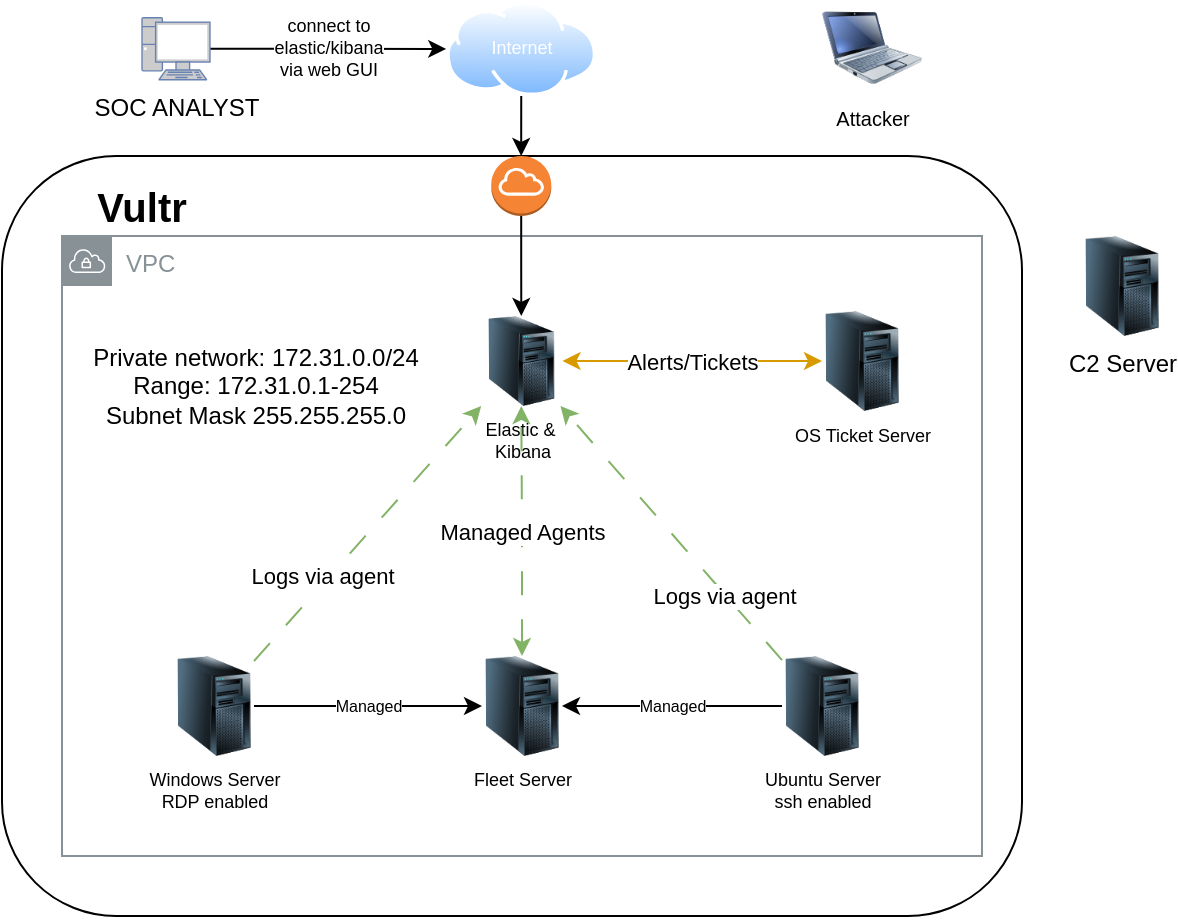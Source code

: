 <mxfile version="24.7.14">
  <diagram name="Página-1" id="sUcLUFVMF_4q7fsrGF6p">
    <mxGraphModel dx="765" dy="400" grid="1" gridSize="10" guides="1" tooltips="1" connect="1" arrows="1" fold="1" page="1" pageScale="1" pageWidth="827" pageHeight="1169" math="0" shadow="0">
      <root>
        <mxCell id="0" />
        <mxCell id="1" parent="0" />
        <mxCell id="Nho57AFlRB3N6ktIgYb_-2" value="" style="rounded=1;whiteSpace=wrap;html=1;" vertex="1" parent="1">
          <mxGeometry x="70" y="160" width="510" height="380" as="geometry" />
        </mxCell>
        <mxCell id="Nho57AFlRB3N6ktIgYb_-10" value="VPC" style="sketch=0;outlineConnect=0;gradientColor=none;html=1;whiteSpace=wrap;fontSize=12;fontStyle=0;shape=mxgraph.aws4.group;grIcon=mxgraph.aws4.group_vpc;strokeColor=#879196;fillColor=none;verticalAlign=top;align=left;spacingLeft=30;fontColor=#879196;dashed=0;" vertex="1" parent="1">
          <mxGeometry x="100" y="200" width="460" height="310" as="geometry" />
        </mxCell>
        <mxCell id="Nho57AFlRB3N6ktIgYb_-3" value="Vultr" style="text;html=1;align=center;verticalAlign=middle;whiteSpace=wrap;rounded=0;labelBackgroundColor=none;textShadow=0;fontStyle=1;fontSize=20;" vertex="1" parent="1">
          <mxGeometry x="110" y="170" width="60" height="30" as="geometry" />
        </mxCell>
        <mxCell id="Nho57AFlRB3N6ktIgYb_-4" value="&lt;font style=&quot;font-size: 9px;&quot;&gt;Elastic &amp;amp;&amp;nbsp;&lt;/font&gt;&lt;div style=&quot;font-size: 9px;&quot;&gt;&lt;font style=&quot;font-size: 9px;&quot;&gt;Kibana&lt;/font&gt;&lt;div style=&quot;font-size: 9px;&quot;&gt;&lt;br style=&quot;font-size: 9px;&quot;&gt;&lt;/div&gt;&lt;/div&gt;" style="image;html=1;image=img/lib/clip_art/computers/Server_Tower_128x128.png;fontSize=9;" vertex="1" parent="1">
          <mxGeometry x="309" y="240" width="41.25" height="45" as="geometry" />
        </mxCell>
        <mxCell id="Nho57AFlRB3N6ktIgYb_-11" value="Managed" style="edgeStyle=orthogonalEdgeStyle;rounded=0;orthogonalLoop=1;jettySize=auto;html=1;fontSize=8;" edge="1" parent="1" source="Nho57AFlRB3N6ktIgYb_-5" target="Nho57AFlRB3N6ktIgYb_-6">
          <mxGeometry relative="1" as="geometry" />
        </mxCell>
        <mxCell id="Nho57AFlRB3N6ktIgYb_-17" value="Logs via agent" style="rounded=0;orthogonalLoop=1;jettySize=auto;html=1;fillColor=#d5e8d4;strokeColor=#82b366;dashed=1;dashPattern=12 12;" edge="1" parent="1" source="Nho57AFlRB3N6ktIgYb_-5" target="Nho57AFlRB3N6ktIgYb_-4">
          <mxGeometry x="-0.363" y="3" relative="1" as="geometry">
            <mxPoint as="offset" />
          </mxGeometry>
        </mxCell>
        <mxCell id="Nho57AFlRB3N6ktIgYb_-5" value="Windows Server&lt;div style=&quot;font-size: 9px;&quot;&gt;RDP enabled&lt;/div&gt;" style="image;html=1;image=img/lib/clip_art/computers/Server_Tower_128x128.png;fontSize=9;" vertex="1" parent="1">
          <mxGeometry x="156" y="410" width="40" height="50" as="geometry" />
        </mxCell>
        <mxCell id="Nho57AFlRB3N6ktIgYb_-13" value="Managed Agents" style="edgeStyle=orthogonalEdgeStyle;rounded=0;orthogonalLoop=1;jettySize=auto;html=1;startArrow=classic;startFill=1;dashed=1;dashPattern=12 12;fillColor=#d5e8d4;strokeColor=#82b366;exitX=0.5;exitY=0;exitDx=0;exitDy=0;" edge="1" parent="1" source="Nho57AFlRB3N6ktIgYb_-6" target="Nho57AFlRB3N6ktIgYb_-4">
          <mxGeometry relative="1" as="geometry" />
        </mxCell>
        <mxCell id="Nho57AFlRB3N6ktIgYb_-6" value="Fleet Server" style="image;html=1;image=img/lib/clip_art/computers/Server_Tower_128x128.png;fontSize=9;" vertex="1" parent="1">
          <mxGeometry x="310" y="410" width="40" height="50" as="geometry" />
        </mxCell>
        <mxCell id="Nho57AFlRB3N6ktIgYb_-12" value="Managed" style="edgeStyle=orthogonalEdgeStyle;rounded=0;orthogonalLoop=1;jettySize=auto;html=1;entryX=1;entryY=0.5;entryDx=0;entryDy=0;fontSize=8;" edge="1" parent="1" source="Nho57AFlRB3N6ktIgYb_-7" target="Nho57AFlRB3N6ktIgYb_-6">
          <mxGeometry relative="1" as="geometry" />
        </mxCell>
        <mxCell id="Nho57AFlRB3N6ktIgYb_-18" value="Logs via agent" style="rounded=0;orthogonalLoop=1;jettySize=auto;html=1;fillColor=#d5e8d4;strokeColor=#82b366;dashed=1;dashPattern=12 12;" edge="1" parent="1" source="Nho57AFlRB3N6ktIgYb_-7" target="Nho57AFlRB3N6ktIgYb_-4">
          <mxGeometry x="-0.479" y="2" relative="1" as="geometry">
            <mxPoint x="1" as="offset" />
          </mxGeometry>
        </mxCell>
        <mxCell id="Nho57AFlRB3N6ktIgYb_-7" value="Ubuntu Server&lt;div&gt;ssh enabled&lt;/div&gt;" style="image;html=1;image=img/lib/clip_art/computers/Server_Tower_128x128.png;fontSize=9;" vertex="1" parent="1">
          <mxGeometry x="460" y="410" width="40" height="50" as="geometry" />
        </mxCell>
        <mxCell id="Nho57AFlRB3N6ktIgYb_-14" value="Alerts/Tickets" style="edgeStyle=orthogonalEdgeStyle;rounded=0;orthogonalLoop=1;jettySize=auto;html=1;fillColor=#ffe6cc;strokeColor=#d79b00;startArrow=classic;startFill=1;" edge="1" parent="1" source="Nho57AFlRB3N6ktIgYb_-8" target="Nho57AFlRB3N6ktIgYb_-4">
          <mxGeometry relative="1" as="geometry" />
        </mxCell>
        <mxCell id="Nho57AFlRB3N6ktIgYb_-8" value="OS Ticket Server" style="image;html=1;image=img/lib/clip_art/computers/Server_Tower_128x128.png;fontSize=9;" vertex="1" parent="1">
          <mxGeometry x="480" y="237.5" width="40" height="50" as="geometry" />
        </mxCell>
        <mxCell id="Nho57AFlRB3N6ktIgYb_-9" value="C2 Server" style="image;html=1;image=img/lib/clip_art/computers/Server_Tower_128x128.png" vertex="1" parent="1">
          <mxGeometry x="610" y="200" width="40" height="50" as="geometry" />
        </mxCell>
        <mxCell id="Nho57AFlRB3N6ktIgYb_-19" value="Private network: 172.31.0.0/24&lt;div&gt;Range: 172.31.0.1-254&lt;/div&gt;&lt;div&gt;Subnet Mask 255.255.255.0&lt;/div&gt;" style="text;html=1;align=center;verticalAlign=middle;whiteSpace=wrap;rounded=0;" vertex="1" parent="1">
          <mxGeometry x="110" y="250" width="174" height="50" as="geometry" />
        </mxCell>
        <mxCell id="Nho57AFlRB3N6ktIgYb_-25" style="edgeStyle=orthogonalEdgeStyle;rounded=0;orthogonalLoop=1;jettySize=auto;html=1;" edge="1" parent="1" source="Nho57AFlRB3N6ktIgYb_-20" target="Nho57AFlRB3N6ktIgYb_-4">
          <mxGeometry relative="1" as="geometry" />
        </mxCell>
        <mxCell id="Nho57AFlRB3N6ktIgYb_-20" value="" style="outlineConnect=0;dashed=0;verticalLabelPosition=bottom;verticalAlign=top;align=center;html=1;shape=mxgraph.aws3.internet_gateway;fillColor=#F58534;gradientColor=none;" vertex="1" parent="1">
          <mxGeometry x="314.63" y="160" width="30" height="30" as="geometry" />
        </mxCell>
        <mxCell id="Nho57AFlRB3N6ktIgYb_-24" style="edgeStyle=orthogonalEdgeStyle;rounded=0;orthogonalLoop=1;jettySize=auto;html=1;" edge="1" parent="1" source="Nho57AFlRB3N6ktIgYb_-23" target="Nho57AFlRB3N6ktIgYb_-20">
          <mxGeometry relative="1" as="geometry" />
        </mxCell>
        <mxCell id="Nho57AFlRB3N6ktIgYb_-23" value="" style="image;aspect=fixed;perimeter=ellipsePerimeter;html=1;align=center;shadow=0;dashed=0;spacingTop=3;image=img/lib/active_directory/internet_cloud.svg;" vertex="1" parent="1">
          <mxGeometry x="292.12" y="82.75" width="75" height="47.25" as="geometry" />
        </mxCell>
        <mxCell id="Nho57AFlRB3N6ktIgYb_-28" value="connect to&lt;div style=&quot;font-size: 9px;&quot;&gt;elastic/kibana&lt;/div&gt;&lt;div style=&quot;font-size: 9px;&quot;&gt;via web GUI&lt;/div&gt;" style="edgeStyle=orthogonalEdgeStyle;rounded=0;orthogonalLoop=1;jettySize=auto;html=1;fontSize=9;" edge="1" parent="1" source="Nho57AFlRB3N6ktIgYb_-26" target="Nho57AFlRB3N6ktIgYb_-23">
          <mxGeometry relative="1" as="geometry" />
        </mxCell>
        <mxCell id="Nho57AFlRB3N6ktIgYb_-26" value="SOC ANALYST&lt;div&gt;&lt;br&gt;&lt;/div&gt;" style="fontColor=#000000;verticalAlign=top;verticalLabelPosition=bottom;labelPosition=center;align=center;html=1;outlineConnect=0;fillColor=#CCCCCC;strokeColor=#6881B3;gradientColor=none;gradientDirection=north;strokeWidth=2;shape=mxgraph.networks.pc;" vertex="1" parent="1">
          <mxGeometry x="140" y="90.88" width="34" height="31" as="geometry" />
        </mxCell>
        <mxCell id="Nho57AFlRB3N6ktIgYb_-27" value="Internet" style="text;html=1;align=center;verticalAlign=middle;whiteSpace=wrap;rounded=0;fontColor=#FFFFFF;fontSize=9;" vertex="1" parent="1">
          <mxGeometry x="304.62" y="96.37" width="50" height="20" as="geometry" />
        </mxCell>
        <mxCell id="Nho57AFlRB3N6ktIgYb_-29" value="Attacker" style="image;html=1;image=img/lib/clip_art/computers/Netbook_128x128.png;fontSize=10;" vertex="1" parent="1">
          <mxGeometry x="480" y="82.75" width="50" height="46" as="geometry" />
        </mxCell>
      </root>
    </mxGraphModel>
  </diagram>
</mxfile>
